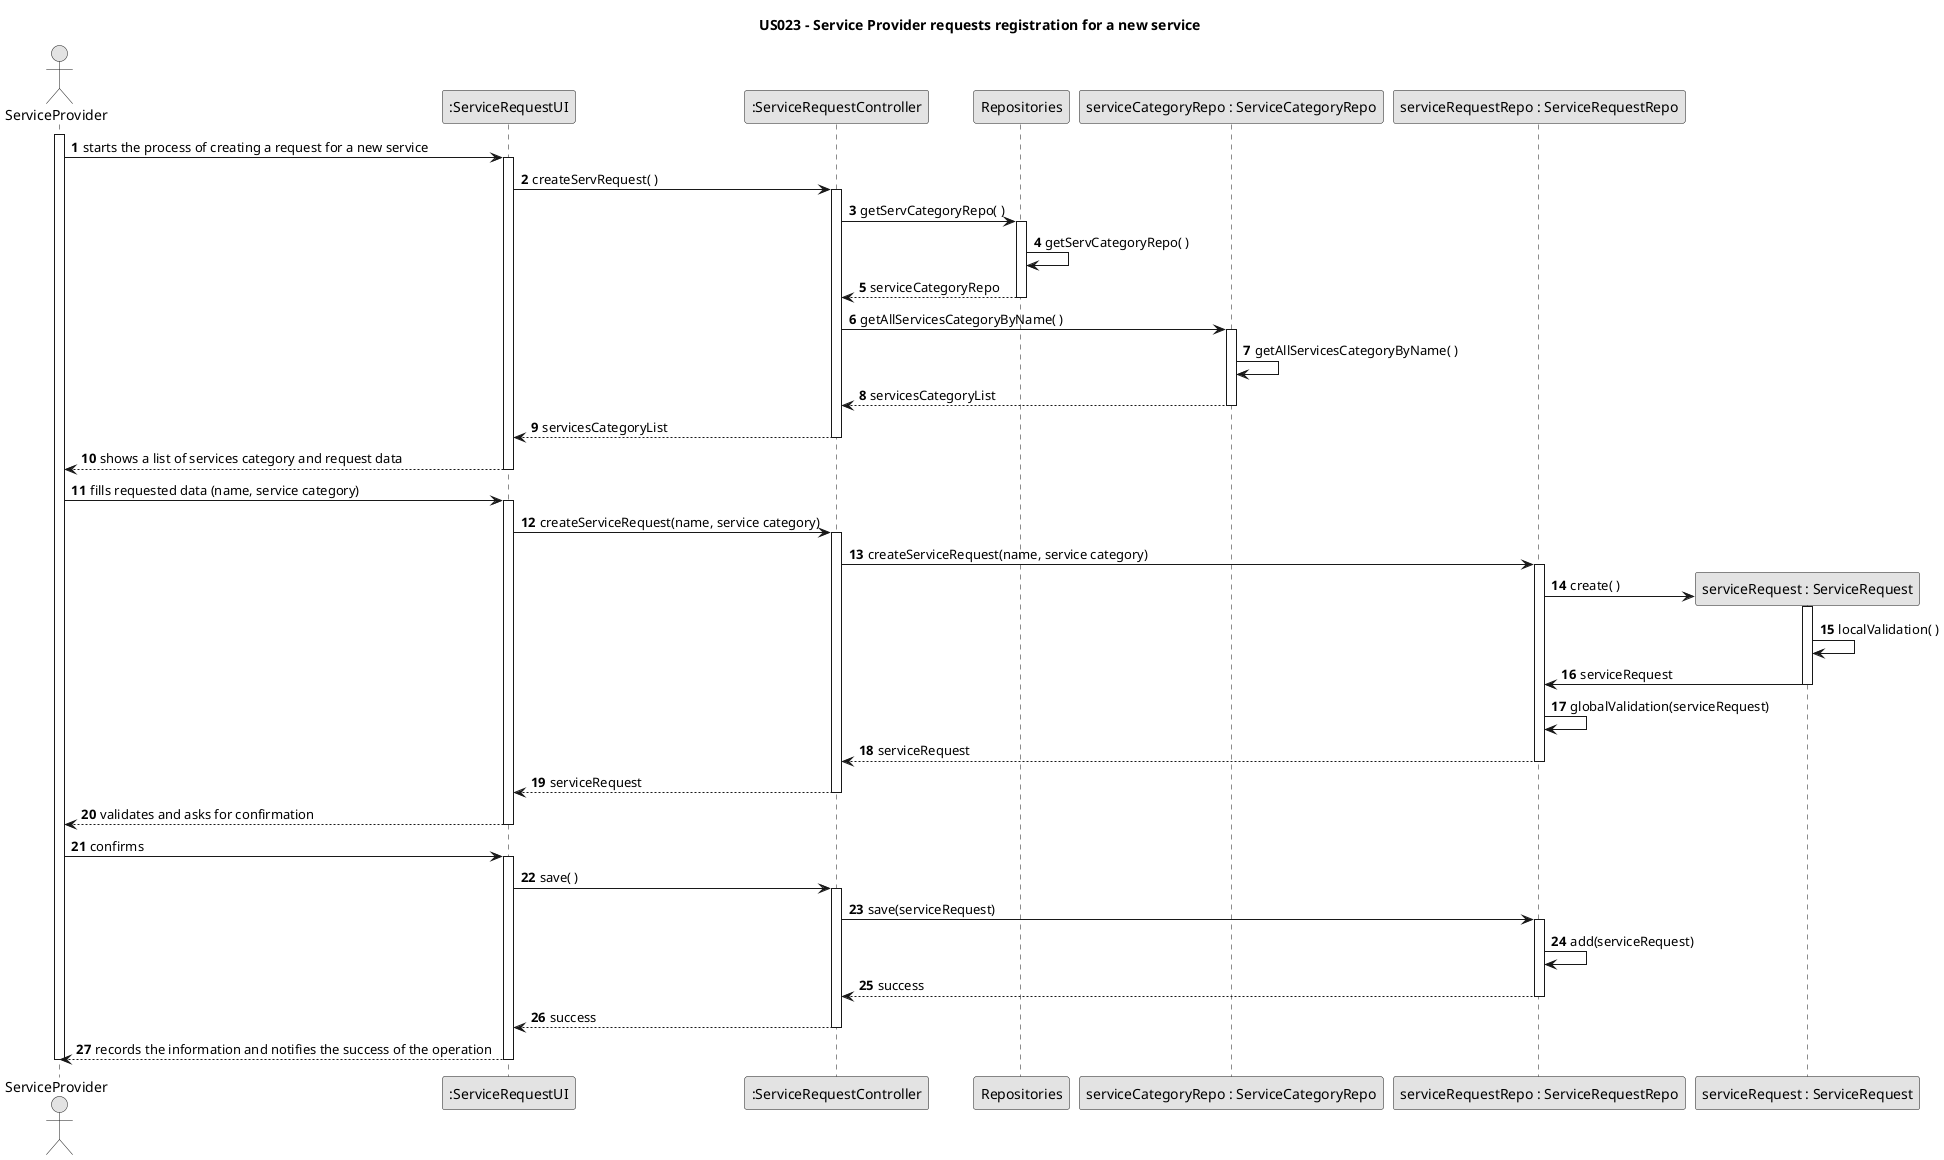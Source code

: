 @startuml
skinparam monochrome true
skinparam packageStyle rectangle
skinparam shadowing false

title US023 - Service Provider requests registration for a new service

autonumber

actor ServiceProvider as sp
participant ":ServiceRequestUI" as ui
participant ":ServiceRequestController" as ctrl
participant Repositories as repo
participant "serviceCategoryRepo : ServiceCategoryRepo" as serviceCatRepo
participant "serviceRequestRepo : ServiceRequestRepo" as serviceReqRepo
participant "serviceRequest : ServiceRequest" as serviceReq

activate sp
    sp -> ui : starts the process of creating a request for a new service
    activate ui
        ui -> ctrl : createServRequest( )
        activate ctrl
            ctrl -> repo : getServCategoryRepo( )
            activate repo
                repo -> repo : getServCategoryRepo( )
                repo --> ctrl : serviceCategoryRepo
            deactivate repo
            ctrl -> serviceCatRepo : getAllServicesCategoryByName( )
            activate serviceCatRepo
                serviceCatRepo -> serviceCatRepo : getAllServicesCategoryByName( )
                serviceCatRepo --> ctrl : servicesCategoryList
            deactivate serviceCatRepo
            ctrl --> ui : servicesCategoryList
        deactivate ctrl
        ui --> sp : shows a list of services category and request data
    deactivate ui
    sp -> ui : fills requested data (name, service category)
    activate ui
        ui -> ctrl : createServiceRequest(name, service category)
        activate ctrl
            ctrl -> serviceReqRepo : createServiceRequest(name, service category)
            activate serviceReqRepo
                serviceReqRepo -> serviceReq** : create( )
                activate serviceReq
                    serviceReq -> serviceReq : localValidation( )
                    serviceReq -> serviceReqRepo : serviceRequest
                deactivate serviceReq
                serviceReqRepo -> serviceReqRepo : globalValidation(serviceRequest)
                serviceReqRepo --> ctrl : serviceRequest
            deactivate serviceReqRepo
            ctrl --> ui : serviceRequest
        deactivate ctrl
        ui --> sp : validates and asks for confirmation
    deactivate ui
    sp -> ui : confirms
    activate ui
        ui -> ctrl : save( )
        activate ctrl
            ctrl -> serviceReqRepo : save(serviceRequest)
            activate serviceReqRepo
                serviceReqRepo -> serviceReqRepo : add(serviceRequest)
                serviceReqRepo --> ctrl : success
            deactivate serviceReqRepo
            ctrl --> ui : success
        deactivate ctrl
        ui --> sp : records the information and notifies the success of the operation
    deactivate ui
deactivate sp

@enduml
